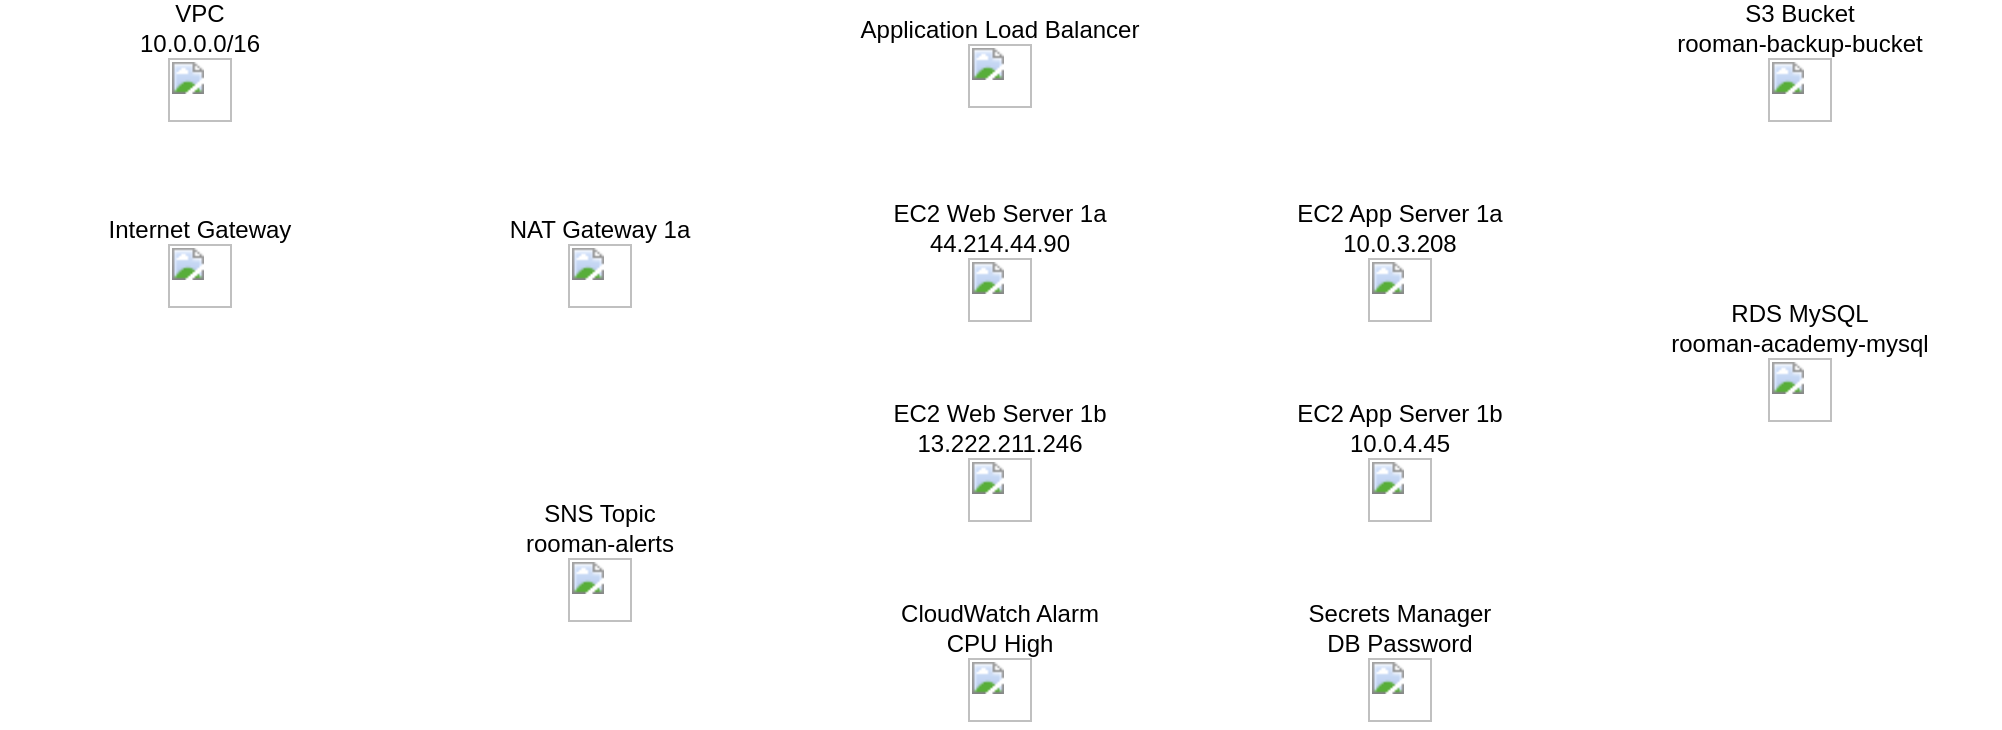 <?xml version='1.0' encoding='utf-8'?>
<mxfile><diagram name="AWS Infra Full Icons"><mxGraphModel><root><mxCell id="0" /><mxCell id="1" parent="0" /><mxCell id="vpc" value="VPC&lt;br&gt;10.0.0.0/16&lt;br&gt;&lt;img src=&quot;https://raw.githubusercontent.com/awslabs/aws-icons-for-plantuml/v14.0/AWS-Simple-Icons/Light/Networking/Amazon-VPC.png&quot; width=&quot;32&quot; height=&quot;32&quot;/&gt;" style="shape=rectangle;whiteSpace=wrap;html=1;fillColor=none;strokeColor=none;fontSize=12;" vertex="1" parent="1"><mxGeometry as="geometry" x="50" y="50" width="200" height="60" /></mxCell><mxCell id="igw" value="Internet Gateway&lt;br&gt;&lt;img src=&quot;https://raw.githubusercontent.com/awslabs/aws-icons-for-plantuml/v14.0/AWS-Simple-Icons/Light/Networking/Amazon-VPC.png&quot; width=&quot;32&quot; height=&quot;32&quot;/&gt;" style="shape=rectangle;whiteSpace=wrap;html=1;fillColor=none;strokeColor=none;fontSize=12;" vertex="1" parent="1"><mxGeometry as="geometry" x="50" y="150" width="200" height="60" /></mxCell><mxCell id="nat_1a" value="NAT Gateway 1a&lt;br&gt;&lt;img src=&quot;https://raw.githubusercontent.com/awslabs/aws-icons-for-plantuml/v14.0/AWS-Simple-Icons/Light/Networking/NAT-Gateway.png&quot; width=&quot;32&quot; height=&quot;32&quot;/&gt;" style="shape=rectangle;whiteSpace=wrap;html=1;fillColor=none;strokeColor=none;fontSize=12;" vertex="1" parent="1"><mxGeometry as="geometry" x="250" y="150" width="200" height="60" /></mxCell><mxCell id="alb" value="Application Load Balancer&lt;br&gt;&lt;img src=&quot;https://raw.githubusercontent.com/awslabs/aws-icons-for-plantuml/v14.0/AWS-Simple-Icons/Light/Networking/Application-Load-Balancer.png&quot; width=&quot;32&quot; height=&quot;32&quot;/&gt;" style="shape=rectangle;whiteSpace=wrap;html=1;fillColor=none;strokeColor=none;fontSize=12;" vertex="1" parent="1"><mxGeometry as="geometry" x="450" y="50" width="200" height="60" /></mxCell><mxCell id="web_1a" value="EC2 Web Server 1a&lt;br&gt;44.214.44.90&lt;br&gt;&lt;img src=&quot;https://raw.githubusercontent.com/awslabs/aws-icons-for-plantuml/v14.0/AWS-Simple-Icons/Light/Compute/Amazon-EC2.png&quot; width=&quot;32&quot; height=&quot;32&quot;/&gt;" style="shape=rectangle;whiteSpace=wrap;html=1;fillColor=none;strokeColor=none;fontSize=12;" vertex="1" parent="1"><mxGeometry as="geometry" x="450" y="150" width="200" height="60" /></mxCell><mxCell id="web_1b" value="EC2 Web Server 1b&lt;br&gt;13.222.211.246&lt;br&gt;&lt;img src=&quot;https://raw.githubusercontent.com/awslabs/aws-icons-for-plantuml/v14.0/AWS-Simple-Icons/Light/Compute/Amazon-EC2.png&quot; width=&quot;32&quot; height=&quot;32&quot;/&gt;" style="shape=rectangle;whiteSpace=wrap;html=1;fillColor=none;strokeColor=none;fontSize=12;" vertex="1" parent="1"><mxGeometry as="geometry" x="450" y="250" width="200" height="60" /></mxCell><mxCell id="app_1a" value="EC2 App Server 1a&lt;br&gt;10.0.3.208&lt;br&gt;&lt;img src=&quot;https://raw.githubusercontent.com/awslabs/aws-icons-for-plantuml/v14.0/AWS-Simple-Icons/Light/Compute/Amazon-EC2.png&quot; width=&quot;32&quot; height=&quot;32&quot;/&gt;" style="shape=rectangle;whiteSpace=wrap;html=1;fillColor=none;strokeColor=none;fontSize=12;" vertex="1" parent="1"><mxGeometry as="geometry" x="650" y="150" width="200" height="60" /></mxCell><mxCell id="app_1b" value="EC2 App Server 1b&lt;br&gt;10.0.4.45&lt;br&gt;&lt;img src=&quot;https://raw.githubusercontent.com/awslabs/aws-icons-for-plantuml/v14.0/AWS-Simple-Icons/Light/Compute/Amazon-EC2.png&quot; width=&quot;32&quot; height=&quot;32&quot;/&gt;" style="shape=rectangle;whiteSpace=wrap;html=1;fillColor=none;strokeColor=none;fontSize=12;" vertex="1" parent="1"><mxGeometry as="geometry" x="650" y="250" width="200" height="60" /></mxCell><mxCell id="rds" value="RDS MySQL&lt;br&gt;rooman-academy-mysql&lt;br&gt;&lt;img src=&quot;https://raw.githubusercontent.com/awslabs/aws-icons-for-plantuml/v14.0/AWS-Simple-Icons/Light/Database/Amazon-RDS.png&quot; width=&quot;32&quot; height=&quot;32&quot;/&gt;" style="shape=rectangle;whiteSpace=wrap;html=1;fillColor=none;strokeColor=none;fontSize=12;" vertex="1" parent="1"><mxGeometry as="geometry" x="850" y="200" width="200" height="60" /></mxCell><mxCell id="s3" value="S3 Bucket&lt;br&gt;rooman-backup-bucket&lt;br&gt;&lt;img src=&quot;https://raw.githubusercontent.com/awslabs/aws-icons-for-plantuml/v14.0/AWS-Simple-Icons/Light/Storage/Amazon-S3.png&quot; width=&quot;32&quot; height=&quot;32&quot;/&gt;" style="shape=rectangle;whiteSpace=wrap;html=1;fillColor=none;strokeColor=none;fontSize=12;" vertex="1" parent="1"><mxGeometry as="geometry" x="850" y="50" width="200" height="60" /></mxCell><mxCell id="sns" value="SNS Topic&lt;br&gt;rooman-alerts&lt;br&gt;&lt;img src=&quot;https://raw.githubusercontent.com/awslabs/aws-icons-for-plantuml/v14.0/AWS-Simple-Icons/Light/Messaging/Amazon-SNS.png&quot; width=&quot;32&quot; height=&quot;32&quot;/&gt;" style="shape=rectangle;whiteSpace=wrap;html=1;fillColor=none;strokeColor=none;fontSize=12;" vertex="1" parent="1"><mxGeometry as="geometry" x="250" y="300" width="200" height="60" /></mxCell><mxCell id="cw" value="CloudWatch Alarm&lt;br&gt;CPU High&lt;br&gt;&lt;img src=&quot;https://raw.githubusercontent.com/awslabs/aws-icons-for-plantuml/v14.0/AWS-Simple-Icons/Light/Management-and-Governance/Amazon-CloudWatch.png&quot; width=&quot;32&quot; height=&quot;32&quot;/&gt;" style="shape=rectangle;whiteSpace=wrap;html=1;fillColor=none;strokeColor=none;fontSize=12;" vertex="1" parent="1"><mxGeometry as="geometry" x="450" y="350" width="200" height="60" /></mxCell><mxCell id="secrets" value="Secrets Manager&lt;br&gt;DB Password&lt;br&gt;&lt;img src=&quot;https://raw.githubusercontent.com/awslabs/aws-icons-for-plantuml/v14.0/AWS-Simple-Icons/Light/Security-Identity-and-Compliance/AWS-Secrets-Manager.png&quot; width=&quot;32&quot; height=&quot;32&quot;/&gt;" style="shape=rectangle;whiteSpace=wrap;html=1;fillColor=none;strokeColor=none;fontSize=12;" vertex="1" parent="1"><mxGeometry as="geometry" x="650" y="350" width="200" height="60" /></mxCell></root></mxGraphModel></diagram></mxfile>